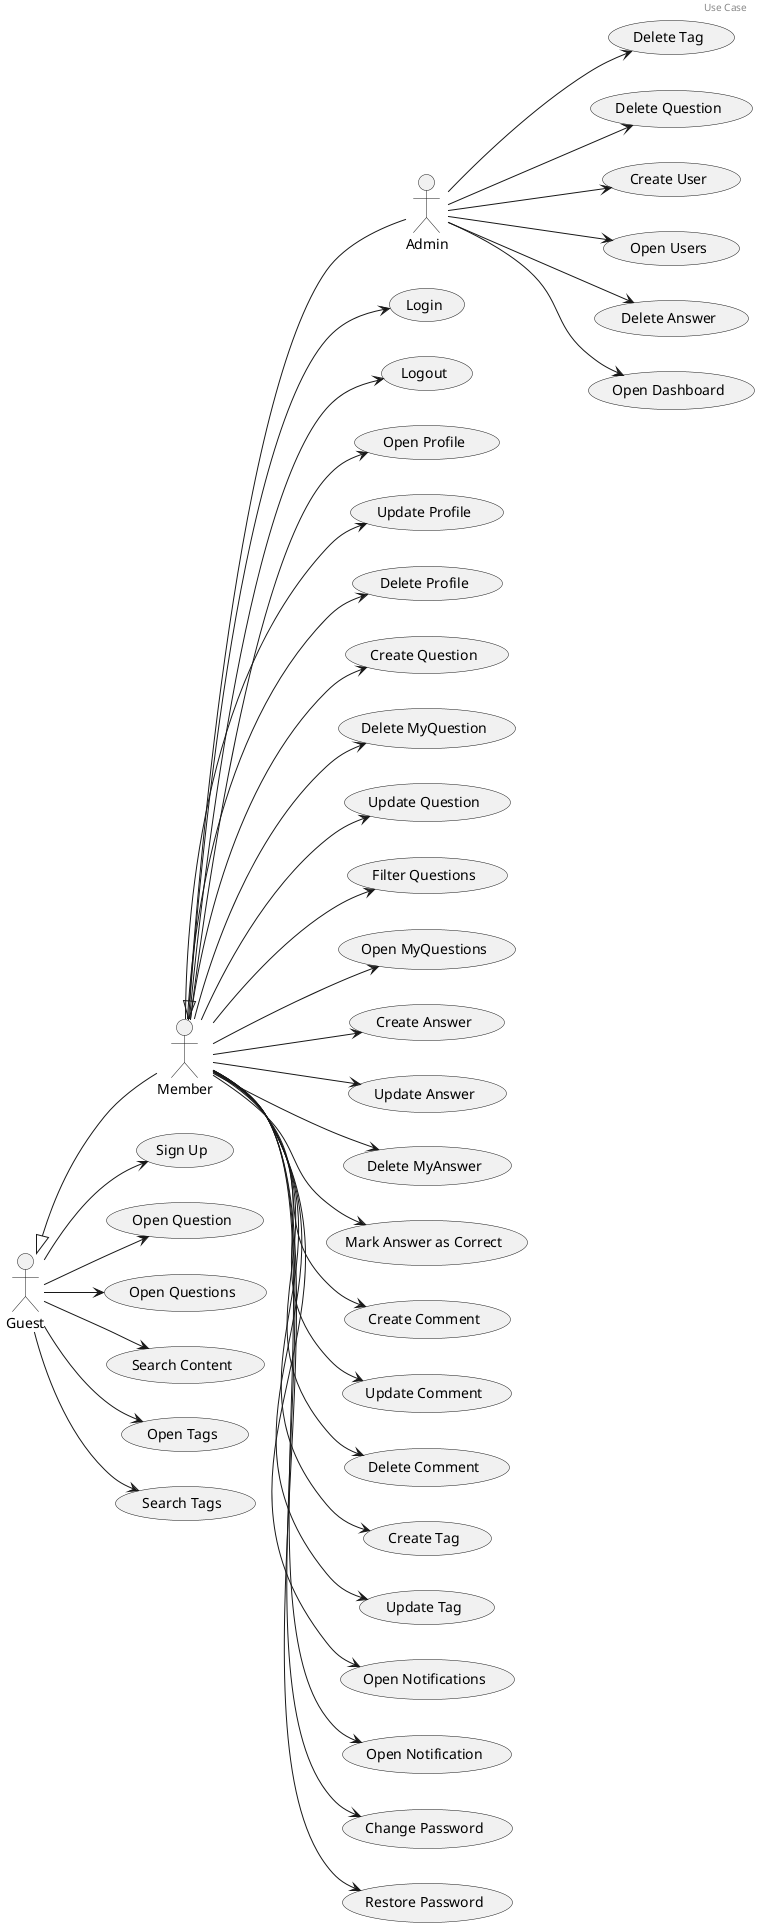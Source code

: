 @startuml

header Use Case

actor Guest
actor Member
actor Admin

Guest <|-down- Member
Member <|-down- Admin

left to right direction

(Login) as UC1
(Logout) as UC2
(Sign Up) as UC3
(Open Profile) as UC4
(Update Profile) as UC5
(Delete Profile) as UC6
(Open Question) as UC7
(Create Question) as UC8
(Delete MyQuestion) as UC9
(Update Question) as UC10
(Open Questions) as UC11
(Filter Questions) as UC12
(Open MyQuestions) as UC13
(Create Answer) as UC14
(Update Answer) as UC15
(Delete MyAnswer) as UC16
(Mark Answer as Correct) as UC17
(Create Comment) as UC18
(Update Comment) as UC19
(Delete Comment) as UC20
(Create Tag) as UC21
(Update Tag) as UC22
(Delete Tag) as UC24
(Search Content) as UC25
(Open Tags) as UC26
(Search Tags) as UC27
(Delete Question) as UC28
(Create User) as UC29
(Open Users) as UC30
(Delete Answer) as UC31
(Open Notifications) as UC33
(Open Notification) as UC34
(Open Dashboard) as UC35
(Change Password) as UC36
(Restore Password) as UC37

Guest --> UC7
Guest --> UC11
Guest --> UC25
Guest --> UC26
Guest --> UC27
Guest --> UC3

Member --> UC1
Member --> UC2
Member --> UC4
Member --> UC5
Member --> UC6
Member --> UC8
Member --> UC9
Member --> UC10
Member --> UC12
Member --> UC13
Member --> UC14
Member --> UC15
Member --> UC16
Member --> UC17
Member --> UC18
Member --> UC19
Member --> UC20
Member --> UC21
Member --> UC22
Member --> UC33
Member --> UC34
Member --> UC36
Member --> UC37

Admin --> UC24
Admin --> UC28
Admin --> UC29
Admin --> UC30
Admin --> UC31
Admin --> UC35

@enduml